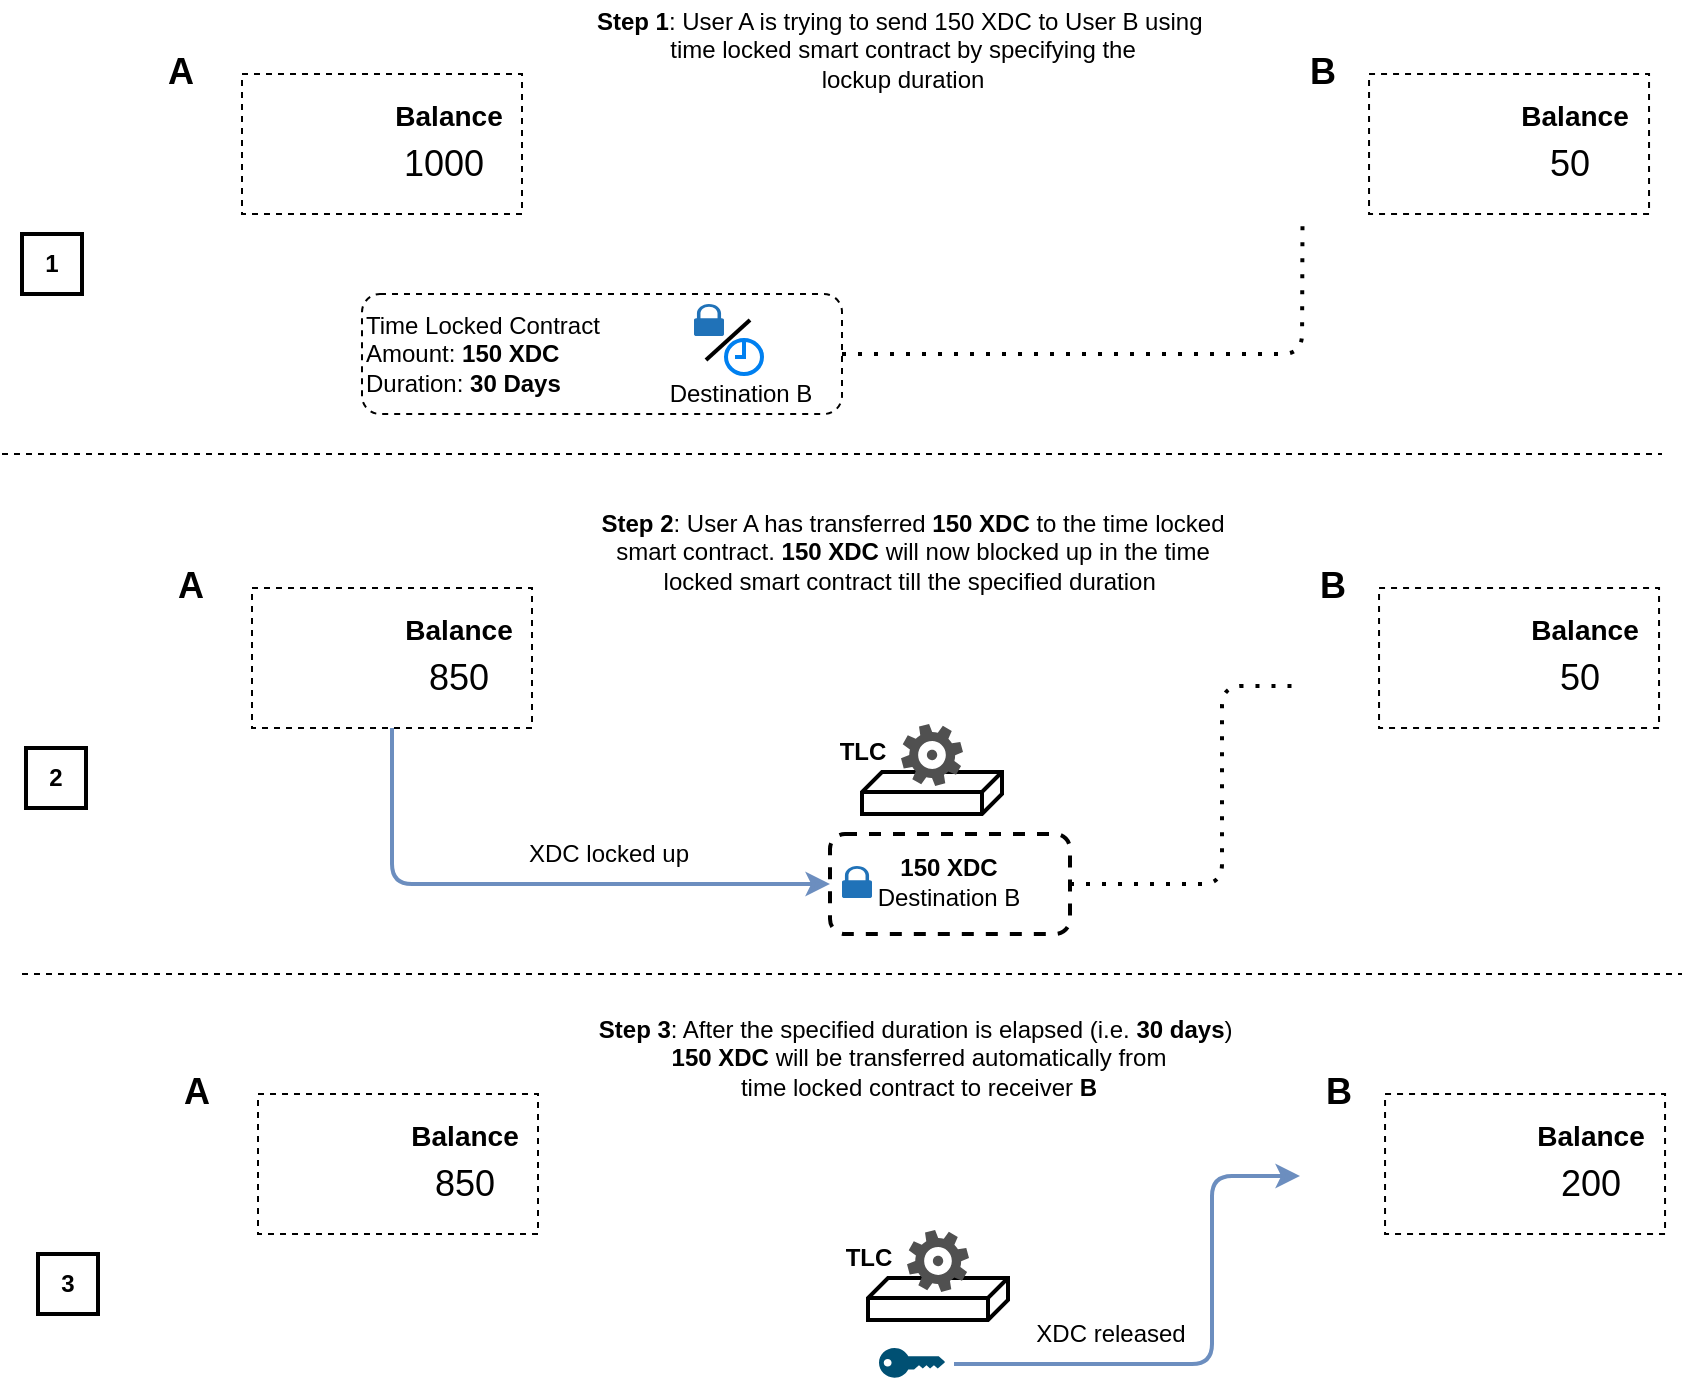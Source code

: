 <mxfile version="14.9.7" type="device"><diagram id="OSkNzqqqEsjmuDij_dXm" name="Page-1"><mxGraphModel dx="1422" dy="786" grid="1" gridSize="10" guides="1" tooltips="1" connect="1" arrows="1" fold="1" page="1" pageScale="1" pageWidth="827" pageHeight="1169" math="0" shadow="0"><root><mxCell id="0"/><mxCell id="1" parent="0"/><mxCell id="R5sGYqjMx7DncOFAsq5--72" value="" style="rounded=1;whiteSpace=wrap;html=1;strokeWidth=2;dashed=1;" vertex="1" parent="1"><mxGeometry x="414" y="417" width="120" height="50" as="geometry"/></mxCell><mxCell id="R5sGYqjMx7DncOFAsq5--6" value="" style="rounded=0;whiteSpace=wrap;html=1;dashed=1;" vertex="1" parent="1"><mxGeometry x="120" y="37" width="140" height="70" as="geometry"/></mxCell><mxCell id="R5sGYqjMx7DncOFAsq5--1" value="" style="shape=image;imageAspect=0;aspect=fixed;verticalLabelPosition=bottom;verticalAlign=top;image=https://www.xinfin.org/assets/images/brand-assets/xdc-logo.png;" vertex="1" parent="1"><mxGeometry x="130.0" y="48" width="50" height="50" as="geometry"/></mxCell><mxCell id="R5sGYqjMx7DncOFAsq5--2" value="" style="shape=image;imageAspect=0;aspect=fixed;verticalLabelPosition=bottom;verticalAlign=top;image=https://www.clipartmax.com/png/middle/218-2187966_man-toilet-silhouette-people-transparent-image-man-human-symbols.png;" vertex="1" parent="1"><mxGeometry x="70.0" y="48" width="37.04" height="60" as="geometry"/></mxCell><mxCell id="R5sGYqjMx7DncOFAsq5--3" value="&lt;font style=&quot;font-size: 18px&quot;&gt;1000&amp;nbsp;&lt;/font&gt;" style="text;html=1;resizable=0;autosize=1;align=center;verticalAlign=middle;points=[];fillColor=none;strokeColor=none;rounded=0;" vertex="1" parent="1"><mxGeometry x="192.52" y="72" width="60" height="20" as="geometry"/></mxCell><mxCell id="R5sGYqjMx7DncOFAsq5--7" value="&lt;b&gt;&lt;font style=&quot;font-size: 18px&quot;&gt;A&lt;/font&gt;&lt;/b&gt;" style="text;html=1;resizable=0;autosize=1;align=center;verticalAlign=middle;points=[];fillColor=none;strokeColor=none;rounded=0;dashed=1;" vertex="1" parent="1"><mxGeometry x="73.52" y="26" width="30" height="20" as="geometry"/></mxCell><mxCell id="R5sGYqjMx7DncOFAsq5--8" value="&lt;b&gt;&lt;font style=&quot;font-size: 14px&quot;&gt;Balance&lt;/font&gt;&lt;/b&gt;" style="text;html=1;resizable=0;autosize=1;align=center;verticalAlign=middle;points=[];fillColor=none;strokeColor=none;rounded=0;dashed=1;" vertex="1" parent="1"><mxGeometry x="187.52" y="48" width="70" height="20" as="geometry"/></mxCell><mxCell id="R5sGYqjMx7DncOFAsq5--9" value="" style="shape=image;imageAspect=0;aspect=fixed;verticalLabelPosition=bottom;verticalAlign=top;image=https://www.clipartmax.com/png/middle/218-2187966_man-toilet-silhouette-people-transparent-image-man-human-symbols.png;" vertex="1" parent="1"><mxGeometry x="641" y="48" width="37.04" height="60" as="geometry"/></mxCell><mxCell id="R5sGYqjMx7DncOFAsq5--10" value="&lt;b&gt;&lt;font style=&quot;font-size: 18px&quot;&gt;B&lt;/font&gt;&lt;/b&gt;" style="text;html=1;resizable=0;autosize=1;align=center;verticalAlign=middle;points=[];fillColor=none;strokeColor=none;rounded=0;dashed=1;" vertex="1" parent="1"><mxGeometry x="644.52" y="26" width="30" height="20" as="geometry"/></mxCell><mxCell id="R5sGYqjMx7DncOFAsq5--11" value="" style="rounded=0;whiteSpace=wrap;html=1;dashed=1;" vertex="1" parent="1"><mxGeometry x="683.52" y="37" width="140" height="70" as="geometry"/></mxCell><mxCell id="R5sGYqjMx7DncOFAsq5--12" value="" style="shape=image;imageAspect=0;aspect=fixed;verticalLabelPosition=bottom;verticalAlign=top;image=https://www.xinfin.org/assets/images/brand-assets/xdc-logo.png;" vertex="1" parent="1"><mxGeometry x="693.52" y="48" width="50" height="50" as="geometry"/></mxCell><mxCell id="R5sGYqjMx7DncOFAsq5--13" value="&lt;font style=&quot;font-size: 18px&quot;&gt;50&amp;nbsp;&lt;/font&gt;" style="text;html=1;resizable=0;autosize=1;align=center;verticalAlign=middle;points=[];fillColor=none;strokeColor=none;rounded=0;" vertex="1" parent="1"><mxGeometry x="766.04" y="72" width="40" height="20" as="geometry"/></mxCell><mxCell id="R5sGYqjMx7DncOFAsq5--14" value="&lt;b&gt;&lt;font style=&quot;font-size: 14px&quot;&gt;Balance&lt;/font&gt;&lt;/b&gt;" style="text;html=1;resizable=0;autosize=1;align=center;verticalAlign=middle;points=[];fillColor=none;strokeColor=none;rounded=0;dashed=1;" vertex="1" parent="1"><mxGeometry x="751.04" y="48" width="70" height="20" as="geometry"/></mxCell><mxCell id="R5sGYqjMx7DncOFAsq5--15" value="Time Locked Contract&lt;br&gt;Amount: &lt;b&gt;150 XDC&lt;/b&gt;&lt;br&gt;Duration: &lt;b&gt;30 Days&lt;/b&gt;&amp;nbsp;" style="rounded=1;whiteSpace=wrap;html=1;dashed=1;align=left;" vertex="1" parent="1"><mxGeometry x="180" y="147" width="240" height="60" as="geometry"/></mxCell><mxCell id="R5sGYqjMx7DncOFAsq5--16" value="" style="pointerEvents=1;shadow=0;dashed=0;html=1;strokeColor=none;labelPosition=center;verticalLabelPosition=bottom;verticalAlign=top;outlineConnect=0;align=center;shape=mxgraph.office.security.lock_protected;fillColor=#2072B8;" vertex="1" parent="1"><mxGeometry x="346" y="152" width="15" height="16" as="geometry"/></mxCell><mxCell id="R5sGYqjMx7DncOFAsq5--17" value="" style="html=1;verticalLabelPosition=bottom;align=center;labelBackgroundColor=#ffffff;verticalAlign=top;strokeWidth=2;strokeColor=#0080F0;shadow=0;dashed=0;shape=mxgraph.ios7.icons.clock;" vertex="1" parent="1"><mxGeometry x="362" y="170" width="18" height="17" as="geometry"/></mxCell><mxCell id="R5sGYqjMx7DncOFAsq5--18" value="" style="endArrow=none;html=1;strokeWidth=2;" edge="1" parent="1"><mxGeometry width="50" height="50" relative="1" as="geometry"><mxPoint x="352" y="180" as="sourcePoint"/><mxPoint x="374" y="160" as="targetPoint"/></mxGeometry></mxCell><mxCell id="R5sGYqjMx7DncOFAsq5--19" value="Destination B" style="text;html=1;resizable=0;autosize=1;align=center;verticalAlign=middle;points=[];fillColor=none;strokeColor=none;rounded=0;dashed=1;" vertex="1" parent="1"><mxGeometry x="324" y="187" width="90" height="20" as="geometry"/></mxCell><mxCell id="R5sGYqjMx7DncOFAsq5--21" value="" style="endArrow=none;dashed=1;html=1;dashPattern=1 3;strokeWidth=2;entryX=0.25;entryY=1;entryDx=0;entryDy=0;exitX=1;exitY=0.5;exitDx=0;exitDy=0;" edge="1" parent="1" source="R5sGYqjMx7DncOFAsq5--15" target="R5sGYqjMx7DncOFAsq5--9"><mxGeometry width="50" height="50" relative="1" as="geometry"><mxPoint x="390" y="337" as="sourcePoint"/><mxPoint x="440" y="287" as="targetPoint"/><Array as="points"><mxPoint x="650" y="177"/></Array></mxGeometry></mxCell><mxCell id="R5sGYqjMx7DncOFAsq5--22" value="" style="endArrow=none;html=1;dashed=1;strokeWidth=1;" edge="1" parent="1"><mxGeometry width="50" height="50" relative="1" as="geometry"><mxPoint y="227" as="sourcePoint"/><mxPoint x="830" y="227" as="targetPoint"/></mxGeometry></mxCell><mxCell id="R5sGYqjMx7DncOFAsq5--23" value="&lt;b&gt;1&lt;/b&gt;" style="whiteSpace=wrap;html=1;aspect=fixed;strokeWidth=2;" vertex="1" parent="1"><mxGeometry x="10" y="117" width="30" height="30" as="geometry"/></mxCell><mxCell id="R5sGYqjMx7DncOFAsq5--24" value="&lt;b&gt;Step 1&lt;/b&gt;: User A is trying to send 150 XDC to User B using&amp;nbsp;&lt;br&gt;time locked smart contract by specifying the&lt;br&gt;lockup duration" style="text;html=1;resizable=0;autosize=1;align=center;verticalAlign=middle;points=[];fillColor=none;strokeColor=none;rounded=0;" vertex="1" parent="1"><mxGeometry x="290" width="320" height="50" as="geometry"/></mxCell><mxCell id="R5sGYqjMx7DncOFAsq5--26" value="" style="rounded=0;whiteSpace=wrap;html=1;dashed=1;" vertex="1" parent="1"><mxGeometry x="125" y="294" width="140" height="70" as="geometry"/></mxCell><mxCell id="R5sGYqjMx7DncOFAsq5--27" value="" style="shape=image;imageAspect=0;aspect=fixed;verticalLabelPosition=bottom;verticalAlign=top;image=https://www.xinfin.org/assets/images/brand-assets/xdc-logo.png;" vertex="1" parent="1"><mxGeometry x="135.0" y="305" width="50" height="50" as="geometry"/></mxCell><mxCell id="R5sGYqjMx7DncOFAsq5--28" value="" style="shape=image;imageAspect=0;aspect=fixed;verticalLabelPosition=bottom;verticalAlign=top;image=https://www.clipartmax.com/png/middle/218-2187966_man-toilet-silhouette-people-transparent-image-man-human-symbols.png;" vertex="1" parent="1"><mxGeometry x="75.0" y="305" width="37.04" height="60" as="geometry"/></mxCell><mxCell id="R5sGYqjMx7DncOFAsq5--29" value="&lt;font style=&quot;font-size: 18px&quot;&gt;850&lt;/font&gt;" style="text;html=1;resizable=0;autosize=1;align=center;verticalAlign=middle;points=[];fillColor=none;strokeColor=none;rounded=0;" vertex="1" parent="1"><mxGeometry x="202.52" y="329" width="50" height="20" as="geometry"/></mxCell><mxCell id="R5sGYqjMx7DncOFAsq5--30" value="&lt;b&gt;&lt;font style=&quot;font-size: 18px&quot;&gt;A&lt;/font&gt;&lt;/b&gt;" style="text;html=1;resizable=0;autosize=1;align=center;verticalAlign=middle;points=[];fillColor=none;strokeColor=none;rounded=0;dashed=1;" vertex="1" parent="1"><mxGeometry x="78.52" y="283" width="30" height="20" as="geometry"/></mxCell><mxCell id="R5sGYqjMx7DncOFAsq5--31" value="&lt;b&gt;&lt;font style=&quot;font-size: 14px&quot;&gt;Balance&lt;/font&gt;&lt;/b&gt;" style="text;html=1;resizable=0;autosize=1;align=center;verticalAlign=middle;points=[];fillColor=none;strokeColor=none;rounded=0;dashed=1;" vertex="1" parent="1"><mxGeometry x="192.52" y="305" width="70" height="20" as="geometry"/></mxCell><mxCell id="R5sGYqjMx7DncOFAsq5--32" value="" style="shape=image;imageAspect=0;aspect=fixed;verticalLabelPosition=bottom;verticalAlign=top;image=https://www.clipartmax.com/png/middle/218-2187966_man-toilet-silhouette-people-transparent-image-man-human-symbols.png;" vertex="1" parent="1"><mxGeometry x="646" y="305" width="37.04" height="60" as="geometry"/></mxCell><mxCell id="R5sGYqjMx7DncOFAsq5--33" value="&lt;b&gt;&lt;font style=&quot;font-size: 18px&quot;&gt;B&lt;/font&gt;&lt;/b&gt;" style="text;html=1;resizable=0;autosize=1;align=center;verticalAlign=middle;points=[];fillColor=none;strokeColor=none;rounded=0;dashed=1;" vertex="1" parent="1"><mxGeometry x="649.52" y="283" width="30" height="20" as="geometry"/></mxCell><mxCell id="R5sGYqjMx7DncOFAsq5--34" value="" style="rounded=0;whiteSpace=wrap;html=1;dashed=1;" vertex="1" parent="1"><mxGeometry x="688.52" y="294" width="140" height="70" as="geometry"/></mxCell><mxCell id="R5sGYqjMx7DncOFAsq5--35" value="" style="shape=image;imageAspect=0;aspect=fixed;verticalLabelPosition=bottom;verticalAlign=top;image=https://www.xinfin.org/assets/images/brand-assets/xdc-logo.png;" vertex="1" parent="1"><mxGeometry x="698.52" y="305" width="50" height="50" as="geometry"/></mxCell><mxCell id="R5sGYqjMx7DncOFAsq5--36" value="&lt;font style=&quot;font-size: 18px&quot;&gt;50&amp;nbsp;&lt;/font&gt;" style="text;html=1;resizable=0;autosize=1;align=center;verticalAlign=middle;points=[];fillColor=none;strokeColor=none;rounded=0;" vertex="1" parent="1"><mxGeometry x="771.04" y="329" width="40" height="20" as="geometry"/></mxCell><mxCell id="R5sGYqjMx7DncOFAsq5--37" value="&lt;b&gt;&lt;font style=&quot;font-size: 14px&quot;&gt;Balance&lt;/font&gt;&lt;/b&gt;" style="text;html=1;resizable=0;autosize=1;align=center;verticalAlign=middle;points=[];fillColor=none;strokeColor=none;rounded=0;dashed=1;" vertex="1" parent="1"><mxGeometry x="756.04" y="305" width="70" height="20" as="geometry"/></mxCell><mxCell id="R5sGYqjMx7DncOFAsq5--39" value="" style="pointerEvents=1;shadow=0;dashed=0;html=1;strokeColor=none;labelPosition=center;verticalLabelPosition=bottom;verticalAlign=top;outlineConnect=0;align=center;shape=mxgraph.office.security.lock_protected;fillColor=#2072B8;" vertex="1" parent="1"><mxGeometry x="420" y="433" width="15" height="16" as="geometry"/></mxCell><mxCell id="R5sGYqjMx7DncOFAsq5--44" value="" style="endArrow=none;html=1;dashed=1;strokeWidth=1;" edge="1" parent="1"><mxGeometry width="50" height="50" relative="1" as="geometry"><mxPoint x="10" y="487" as="sourcePoint"/><mxPoint x="840" y="487" as="targetPoint"/></mxGeometry></mxCell><mxCell id="R5sGYqjMx7DncOFAsq5--45" value="&lt;b&gt;2&lt;/b&gt;" style="whiteSpace=wrap;html=1;aspect=fixed;strokeWidth=2;" vertex="1" parent="1"><mxGeometry x="12" y="374" width="30" height="30" as="geometry"/></mxCell><mxCell id="R5sGYqjMx7DncOFAsq5--46" value="&lt;b&gt;Step 2&lt;/b&gt;: User A has transferred &lt;b&gt;150 XDC &lt;/b&gt;to the time locked &lt;br&gt;smart contract. &lt;b&gt;150 XDC &lt;/b&gt;will now blocked up in the time &lt;br&gt;locked smart contract till the specified duration&amp;nbsp;" style="text;html=1;resizable=0;autosize=1;align=center;verticalAlign=middle;points=[];fillColor=none;strokeColor=none;rounded=0;" vertex="1" parent="1"><mxGeometry x="290" y="251" width="330" height="50" as="geometry"/></mxCell><mxCell id="R5sGYqjMx7DncOFAsq5--69" value="" style="verticalAlign=top;align=left;spacingTop=8;spacingLeft=2;spacingRight=12;shape=cube;size=10;direction=south;fontStyle=4;html=1;strokeWidth=2;rotation=0;" vertex="1" parent="1"><mxGeometry x="430" y="386" width="70" height="21" as="geometry"/></mxCell><mxCell id="R5sGYqjMx7DncOFAsq5--68" value="" style="pointerEvents=1;shadow=0;dashed=0;html=1;strokeColor=none;fillColor=#505050;labelPosition=center;verticalLabelPosition=bottom;verticalAlign=top;outlineConnect=0;align=center;shape=mxgraph.office.concepts.settings_office_365;" vertex="1" parent="1"><mxGeometry x="449.5" y="362" width="31" height="31" as="geometry"/></mxCell><mxCell id="R5sGYqjMx7DncOFAsq5--70" value="&lt;b&gt;TLC&lt;/b&gt;" style="text;html=1;resizable=0;autosize=1;align=center;verticalAlign=middle;points=[];fillColor=none;strokeColor=none;rounded=0;" vertex="1" parent="1"><mxGeometry x="409.5" y="366" width="40" height="20" as="geometry"/></mxCell><mxCell id="R5sGYqjMx7DncOFAsq5--71" value="&lt;b&gt;150 XDC&lt;/b&gt;&lt;br&gt;Destination B" style="text;html=1;resizable=0;autosize=1;align=center;verticalAlign=middle;points=[];fillColor=none;strokeColor=none;rounded=0;" vertex="1" parent="1"><mxGeometry x="427.5" y="426" width="90" height="30" as="geometry"/></mxCell><mxCell id="R5sGYqjMx7DncOFAsq5--73" value="" style="endArrow=classic;html=1;strokeWidth=2;exitX=0.5;exitY=1;exitDx=0;exitDy=0;entryX=0;entryY=0.5;entryDx=0;entryDy=0;fillColor=#dae8fc;strokeColor=#6c8ebf;" edge="1" parent="1" source="R5sGYqjMx7DncOFAsq5--26" target="R5sGYqjMx7DncOFAsq5--72"><mxGeometry width="50" height="50" relative="1" as="geometry"><mxPoint x="390" y="367" as="sourcePoint"/><mxPoint x="440" y="317" as="targetPoint"/><Array as="points"><mxPoint x="195" y="442"/></Array></mxGeometry></mxCell><mxCell id="R5sGYqjMx7DncOFAsq5--74" value="" style="endArrow=none;dashed=1;html=1;dashPattern=1 3;strokeWidth=2;entryX=0.027;entryY=0.633;entryDx=0;entryDy=0;exitX=1;exitY=0.5;exitDx=0;exitDy=0;entryPerimeter=0;" edge="1" parent="1" source="R5sGYqjMx7DncOFAsq5--72" target="R5sGYqjMx7DncOFAsq5--32"><mxGeometry width="50" height="50" relative="1" as="geometry"><mxPoint x="390" y="367" as="sourcePoint"/><mxPoint x="440" y="317" as="targetPoint"/><Array as="points"><mxPoint x="610" y="442"/><mxPoint x="610" y="343"/></Array></mxGeometry></mxCell><mxCell id="R5sGYqjMx7DncOFAsq5--77" value="XDC locked up" style="text;html=1;resizable=0;autosize=1;align=center;verticalAlign=middle;points=[];fillColor=none;strokeColor=none;rounded=0;dashed=1;" vertex="1" parent="1"><mxGeometry x="252.52" y="417" width="100" height="20" as="geometry"/></mxCell><mxCell id="R5sGYqjMx7DncOFAsq5--79" value="" style="rounded=0;whiteSpace=wrap;html=1;dashed=1;" vertex="1" parent="1"><mxGeometry x="128" y="547" width="140" height="70" as="geometry"/></mxCell><mxCell id="R5sGYqjMx7DncOFAsq5--80" value="" style="shape=image;imageAspect=0;aspect=fixed;verticalLabelPosition=bottom;verticalAlign=top;image=https://www.xinfin.org/assets/images/brand-assets/xdc-logo.png;" vertex="1" parent="1"><mxGeometry x="138.0" y="558" width="50" height="50" as="geometry"/></mxCell><mxCell id="R5sGYqjMx7DncOFAsq5--81" value="" style="shape=image;imageAspect=0;aspect=fixed;verticalLabelPosition=bottom;verticalAlign=top;image=https://www.clipartmax.com/png/middle/218-2187966_man-toilet-silhouette-people-transparent-image-man-human-symbols.png;" vertex="1" parent="1"><mxGeometry x="78.0" y="558" width="37.04" height="60" as="geometry"/></mxCell><mxCell id="R5sGYqjMx7DncOFAsq5--82" value="&lt;font style=&quot;font-size: 18px&quot;&gt;850&lt;/font&gt;" style="text;html=1;resizable=0;autosize=1;align=center;verticalAlign=middle;points=[];fillColor=none;strokeColor=none;rounded=0;" vertex="1" parent="1"><mxGeometry x="205.52" y="582" width="50" height="20" as="geometry"/></mxCell><mxCell id="R5sGYqjMx7DncOFAsq5--83" value="&lt;b&gt;&lt;font style=&quot;font-size: 18px&quot;&gt;A&lt;/font&gt;&lt;/b&gt;" style="text;html=1;resizable=0;autosize=1;align=center;verticalAlign=middle;points=[];fillColor=none;strokeColor=none;rounded=0;dashed=1;" vertex="1" parent="1"><mxGeometry x="81.52" y="536" width="30" height="20" as="geometry"/></mxCell><mxCell id="R5sGYqjMx7DncOFAsq5--84" value="&lt;b&gt;&lt;font style=&quot;font-size: 14px&quot;&gt;Balance&lt;/font&gt;&lt;/b&gt;" style="text;html=1;resizable=0;autosize=1;align=center;verticalAlign=middle;points=[];fillColor=none;strokeColor=none;rounded=0;dashed=1;" vertex="1" parent="1"><mxGeometry x="195.52" y="558" width="70" height="20" as="geometry"/></mxCell><mxCell id="R5sGYqjMx7DncOFAsq5--85" value="" style="shape=image;imageAspect=0;aspect=fixed;verticalLabelPosition=bottom;verticalAlign=top;image=https://www.clipartmax.com/png/middle/218-2187966_man-toilet-silhouette-people-transparent-image-man-human-symbols.png;" vertex="1" parent="1"><mxGeometry x="649" y="558" width="37.04" height="60" as="geometry"/></mxCell><mxCell id="R5sGYqjMx7DncOFAsq5--86" value="&lt;b&gt;&lt;font style=&quot;font-size: 18px&quot;&gt;B&lt;/font&gt;&lt;/b&gt;" style="text;html=1;resizable=0;autosize=1;align=center;verticalAlign=middle;points=[];fillColor=none;strokeColor=none;rounded=0;dashed=1;" vertex="1" parent="1"><mxGeometry x="652.52" y="536" width="30" height="20" as="geometry"/></mxCell><mxCell id="R5sGYqjMx7DncOFAsq5--87" value="" style="rounded=0;whiteSpace=wrap;html=1;dashed=1;" vertex="1" parent="1"><mxGeometry x="691.52" y="547" width="140" height="70" as="geometry"/></mxCell><mxCell id="R5sGYqjMx7DncOFAsq5--88" value="" style="shape=image;imageAspect=0;aspect=fixed;verticalLabelPosition=bottom;verticalAlign=top;image=https://www.xinfin.org/assets/images/brand-assets/xdc-logo.png;" vertex="1" parent="1"><mxGeometry x="701.52" y="558" width="50" height="50" as="geometry"/></mxCell><mxCell id="R5sGYqjMx7DncOFAsq5--89" value="&lt;font style=&quot;font-size: 18px&quot;&gt;200&lt;/font&gt;" style="text;html=1;resizable=0;autosize=1;align=center;verticalAlign=middle;points=[];fillColor=none;strokeColor=none;rounded=0;" vertex="1" parent="1"><mxGeometry x="769.04" y="582" width="50" height="20" as="geometry"/></mxCell><mxCell id="R5sGYqjMx7DncOFAsq5--90" value="&lt;b&gt;&lt;font style=&quot;font-size: 14px&quot;&gt;Balance&lt;/font&gt;&lt;/b&gt;" style="text;html=1;resizable=0;autosize=1;align=center;verticalAlign=middle;points=[];fillColor=none;strokeColor=none;rounded=0;dashed=1;" vertex="1" parent="1"><mxGeometry x="759.04" y="558" width="70" height="20" as="geometry"/></mxCell><mxCell id="R5sGYqjMx7DncOFAsq5--92" value="&lt;b&gt;3&lt;/b&gt;" style="whiteSpace=wrap;html=1;aspect=fixed;strokeWidth=2;" vertex="1" parent="1"><mxGeometry x="18" y="627" width="30" height="30" as="geometry"/></mxCell><mxCell id="R5sGYqjMx7DncOFAsq5--93" value="&lt;b&gt;Step 3&lt;/b&gt;: After the specified duration is elapsed (i.e.&amp;nbsp;&lt;b&gt;30 days&lt;/b&gt;)&amp;nbsp;&lt;br&gt;&lt;b&gt;150 XDC &lt;/b&gt;will be transferred automatically from &lt;br&gt;time locked contract to receiver &lt;b&gt;B&lt;/b&gt;" style="text;html=1;resizable=0;autosize=1;align=center;verticalAlign=middle;points=[];fillColor=none;strokeColor=none;rounded=0;" vertex="1" parent="1"><mxGeometry x="288" y="504" width="340" height="50" as="geometry"/></mxCell><mxCell id="R5sGYqjMx7DncOFAsq5--94" value="" style="verticalAlign=top;align=left;spacingTop=8;spacingLeft=2;spacingRight=12;shape=cube;size=10;direction=south;fontStyle=4;html=1;strokeWidth=2;rotation=0;" vertex="1" parent="1"><mxGeometry x="433" y="639" width="70" height="21" as="geometry"/></mxCell><mxCell id="R5sGYqjMx7DncOFAsq5--95" value="" style="pointerEvents=1;shadow=0;dashed=0;html=1;strokeColor=none;fillColor=#505050;labelPosition=center;verticalLabelPosition=bottom;verticalAlign=top;outlineConnect=0;align=center;shape=mxgraph.office.concepts.settings_office_365;" vertex="1" parent="1"><mxGeometry x="452.5" y="615" width="31" height="31" as="geometry"/></mxCell><mxCell id="R5sGYqjMx7DncOFAsq5--96" value="&lt;b&gt;TLC&lt;/b&gt;" style="text;html=1;resizable=0;autosize=1;align=center;verticalAlign=middle;points=[];fillColor=none;strokeColor=none;rounded=0;" vertex="1" parent="1"><mxGeometry x="412.5" y="619" width="40" height="20" as="geometry"/></mxCell><mxCell id="R5sGYqjMx7DncOFAsq5--102" value="" style="endArrow=classic;html=1;strokeWidth=2;entryX=0;entryY=0.5;entryDx=0;entryDy=0;exitX=1.2;exitY=0.6;exitDx=0;exitDy=0;exitPerimeter=0;fillColor=#dae8fc;strokeColor=#6c8ebf;" edge="1" parent="1" target="R5sGYqjMx7DncOFAsq5--85"><mxGeometry width="50" height="50" relative="1" as="geometry"><mxPoint x="476" y="682" as="sourcePoint"/><mxPoint x="445" y="484" as="targetPoint"/><Array as="points"><mxPoint x="605" y="682"/><mxPoint x="605" y="588"/></Array></mxGeometry></mxCell><mxCell id="R5sGYqjMx7DncOFAsq5--103" value="XDC released" style="text;html=1;resizable=0;autosize=1;align=center;verticalAlign=middle;points=[];fillColor=none;strokeColor=none;rounded=0;dashed=1;" vertex="1" parent="1"><mxGeometry x="508.5" y="657" width="90" height="20" as="geometry"/></mxCell><mxCell id="R5sGYqjMx7DncOFAsq5--104" value="" style="points=[[0,0.5,0],[0.24,0,0],[0.5,0.28,0],[0.995,0.475,0],[0.5,0.72,0],[0.24,1,0]];verticalLabelPosition=bottom;html=1;verticalAlign=top;aspect=fixed;align=center;pointerEvents=1;shape=mxgraph.cisco19.key;fillColor=#005073;strokeColor=none;dashed=1;" vertex="1" parent="1"><mxGeometry x="438.5" y="674" width="33" height="14.85" as="geometry"/></mxCell></root></mxGraphModel></diagram></mxfile>